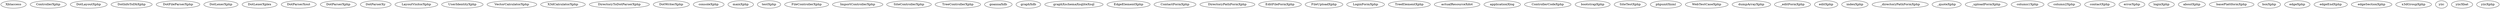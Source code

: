 digraph G {
Xhtaccess;
subgraph components {
ControllerXphp;
DotLayoutXphp;
subgraph dotToX {
DotInfoToDbXphp;
subgraph fileParser {
DotFileParserXphp;
DotLexerXphp;
DotLexerXplex;
DotParserXout;
DotParserXphp;
DotParserXy;
}
}
LayoutVisitorXphp;
UserIdentityXphp;
VectorCalculatorXphp;
X3dCalculatorXphp;
subgraph xToDot {
DirectoryToDotParserXphp;
DotWriterXphp;
}
}
subgraph config {
consoleXphp;
mainXphp;
testXphp;
}
subgraph controllers {
FileControllerXphp;
ImportControllerXphp;
SiteControllerXphp;
TreeControllerXphp;
}
subgraph data {
goannaXdb;
graphXdb;
graphXschemaXsqliteXsql;
}
subgraph models {
EdgeElementXphp;
subgraph forms {
ContactFormXphp;
DirectoryPathFormXphp;
EditFileFormXphp;
FileUploadXphp;
LoginFormXphp;
}
TreeElementXphp;
}
subgraph runtime {
actualResourceXdot;
applicationXlog;
subgraph giiX1X1X10 {
ControllerCodeXphp;
}
}
subgraph tests {
bootstrapXphp;
subgraph functional {
SiteTestXphp;
}
phpunitXxml;
WebTestCaseXphp;
}
subgraph views {
dumpArrayXphp;
subgraph file {
_editFormXphp;
editXphp;
indexXphp;
}
subgraph import {
_directoryPathFormXphp;
_quoteXphp;
_uploadFormXphp;
indexXphp;
}
subgraph layouts {
column1Xphp;
column2Xphp;
mainXphp;
}
subgraph site {
contactXphp;
errorXphp;
indexXphp;
loginXphp;
subgraph pages {
aboutXphp;
}
}
subgraph tree {
indexXphp;
subgraph shapes {
basePlattformXphp;
boxXphp;
edgeXphp;
edgeEndXphp;
edgeSectionXphp;
}
x3dGroupXphp;
}
}
yiic;
yiicXbat;
yiicXphp;
}
